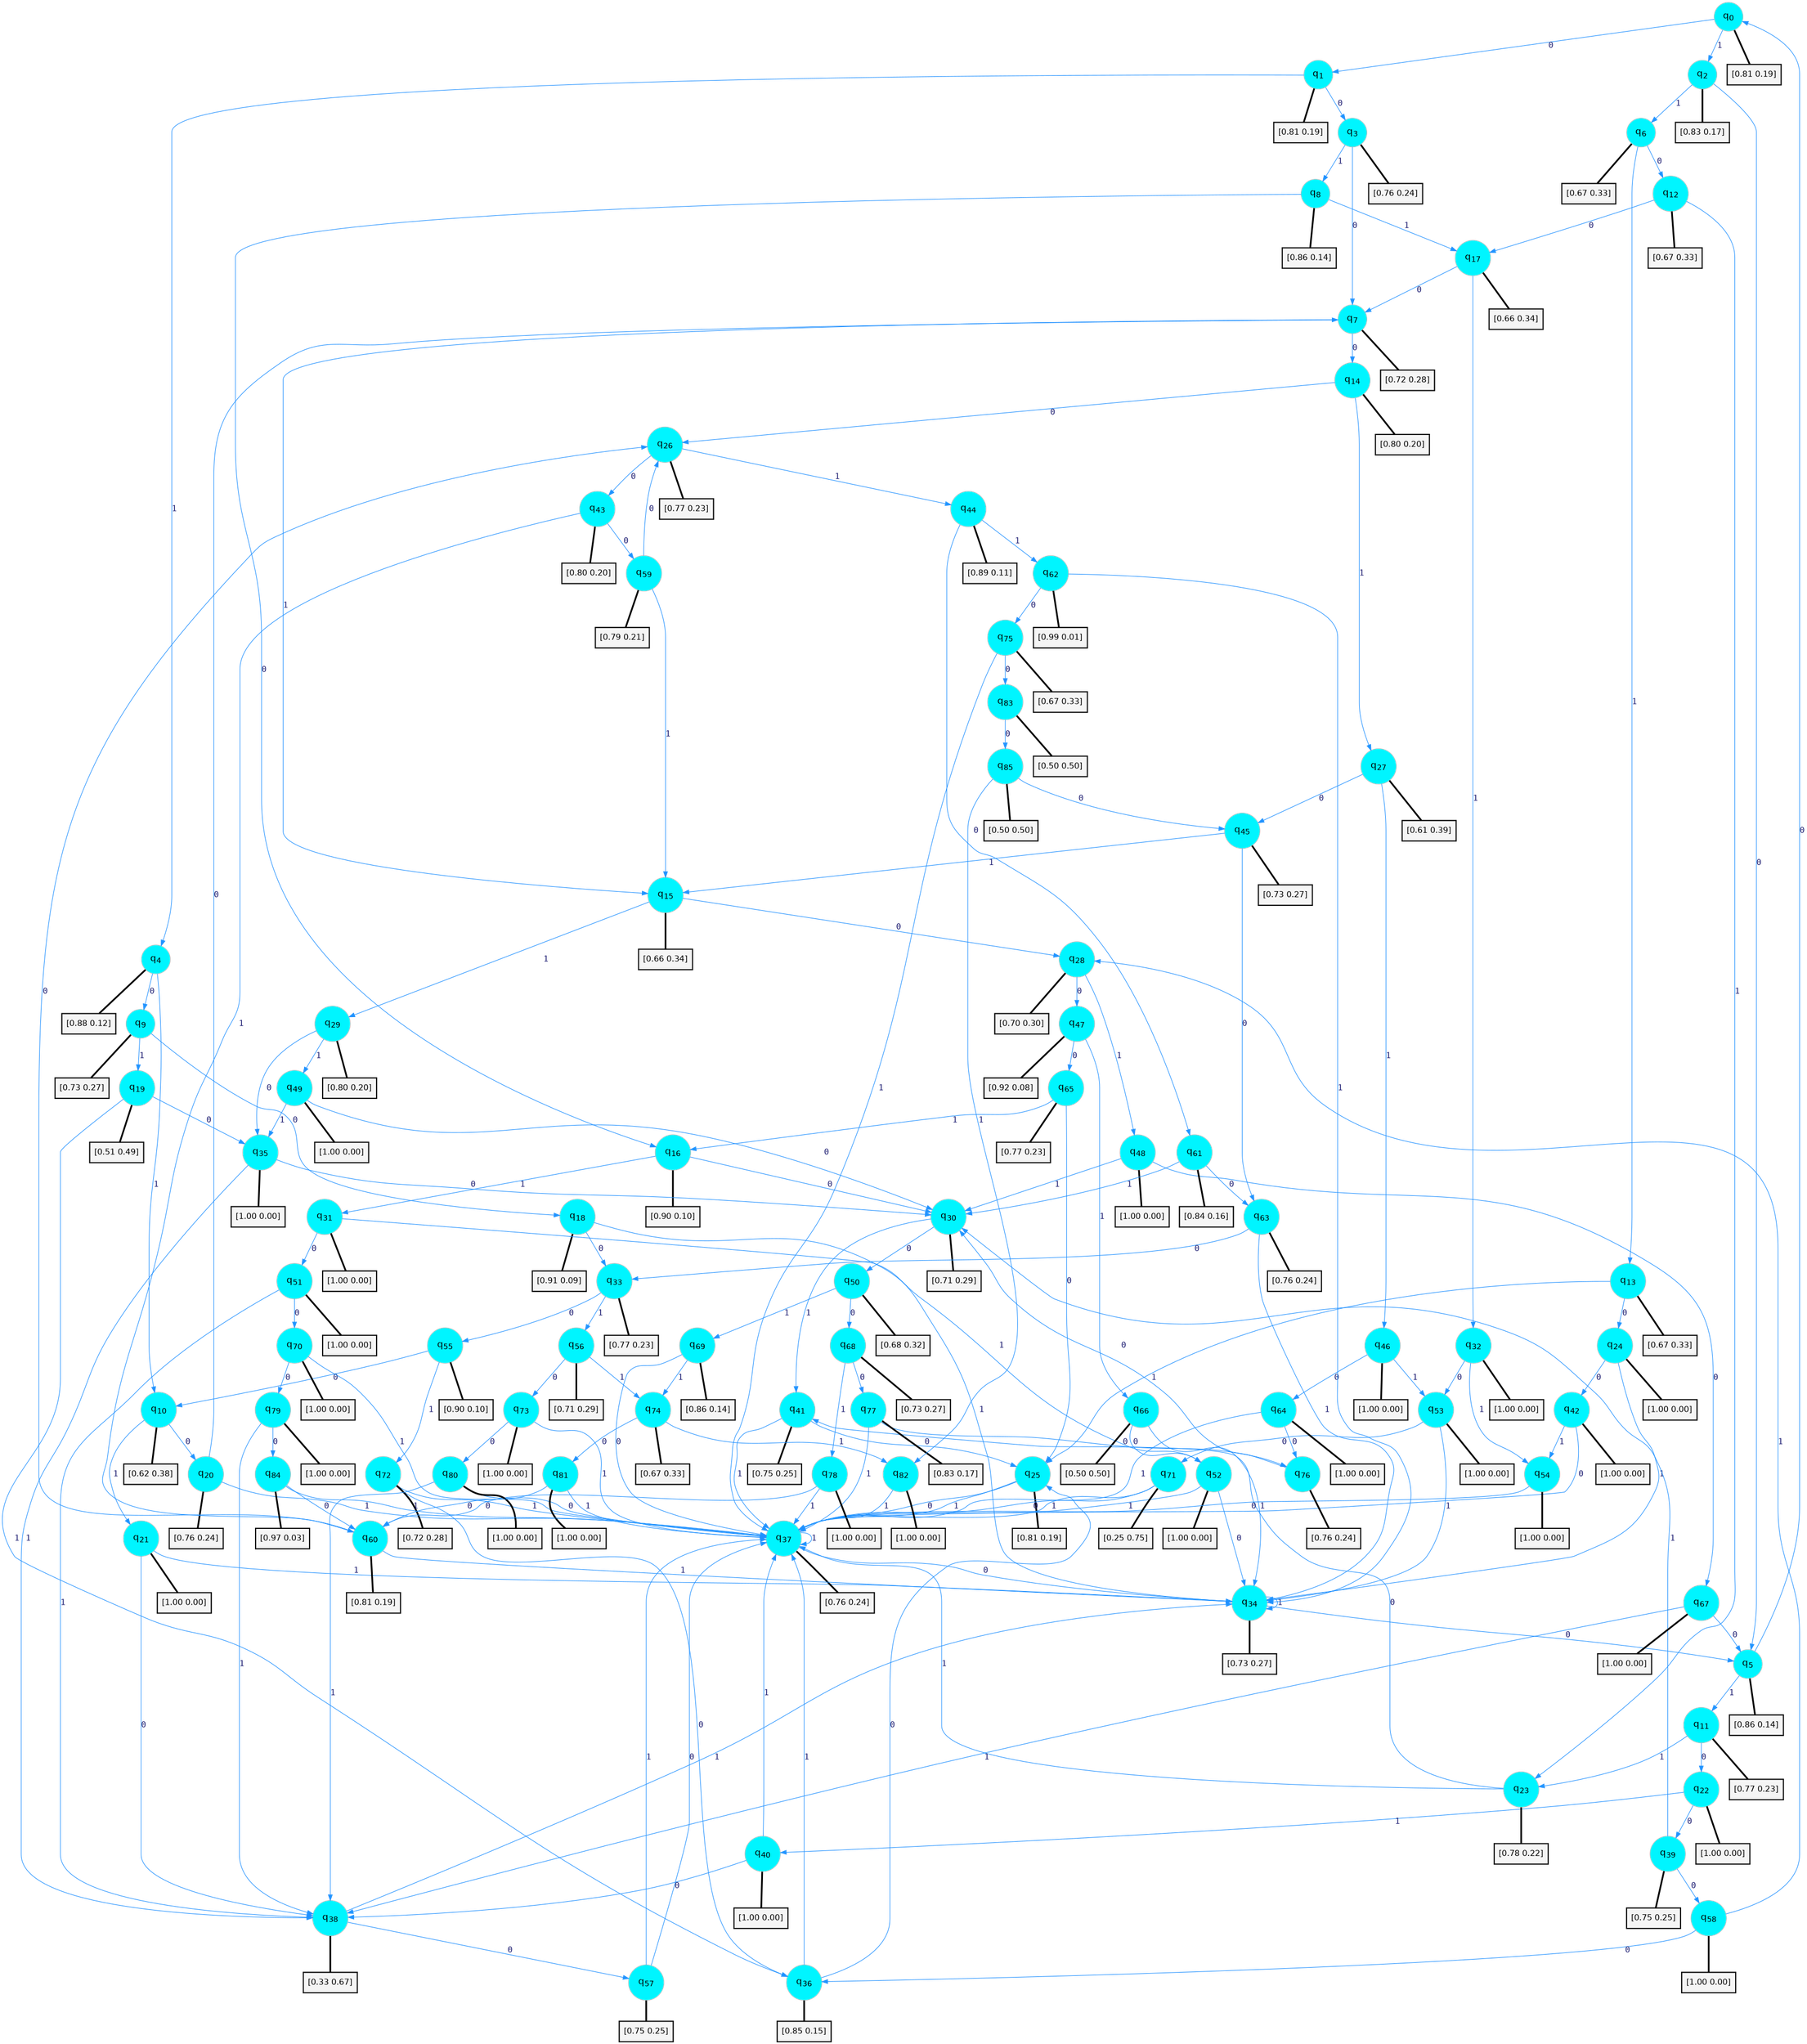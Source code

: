 digraph G {
graph [
bgcolor=transparent, dpi=300, rankdir=TD, size="40,25"];
node [
color=gray, fillcolor=turquoise1, fontcolor=black, fontname=Helvetica, fontsize=16, fontweight=bold, shape=circle, style=filled];
edge [
arrowsize=1, color=dodgerblue1, fontcolor=midnightblue, fontname=courier, fontweight=bold, penwidth=1, style=solid, weight=20];
0[label=<q<SUB>0</SUB>>];
1[label=<q<SUB>1</SUB>>];
2[label=<q<SUB>2</SUB>>];
3[label=<q<SUB>3</SUB>>];
4[label=<q<SUB>4</SUB>>];
5[label=<q<SUB>5</SUB>>];
6[label=<q<SUB>6</SUB>>];
7[label=<q<SUB>7</SUB>>];
8[label=<q<SUB>8</SUB>>];
9[label=<q<SUB>9</SUB>>];
10[label=<q<SUB>10</SUB>>];
11[label=<q<SUB>11</SUB>>];
12[label=<q<SUB>12</SUB>>];
13[label=<q<SUB>13</SUB>>];
14[label=<q<SUB>14</SUB>>];
15[label=<q<SUB>15</SUB>>];
16[label=<q<SUB>16</SUB>>];
17[label=<q<SUB>17</SUB>>];
18[label=<q<SUB>18</SUB>>];
19[label=<q<SUB>19</SUB>>];
20[label=<q<SUB>20</SUB>>];
21[label=<q<SUB>21</SUB>>];
22[label=<q<SUB>22</SUB>>];
23[label=<q<SUB>23</SUB>>];
24[label=<q<SUB>24</SUB>>];
25[label=<q<SUB>25</SUB>>];
26[label=<q<SUB>26</SUB>>];
27[label=<q<SUB>27</SUB>>];
28[label=<q<SUB>28</SUB>>];
29[label=<q<SUB>29</SUB>>];
30[label=<q<SUB>30</SUB>>];
31[label=<q<SUB>31</SUB>>];
32[label=<q<SUB>32</SUB>>];
33[label=<q<SUB>33</SUB>>];
34[label=<q<SUB>34</SUB>>];
35[label=<q<SUB>35</SUB>>];
36[label=<q<SUB>36</SUB>>];
37[label=<q<SUB>37</SUB>>];
38[label=<q<SUB>38</SUB>>];
39[label=<q<SUB>39</SUB>>];
40[label=<q<SUB>40</SUB>>];
41[label=<q<SUB>41</SUB>>];
42[label=<q<SUB>42</SUB>>];
43[label=<q<SUB>43</SUB>>];
44[label=<q<SUB>44</SUB>>];
45[label=<q<SUB>45</SUB>>];
46[label=<q<SUB>46</SUB>>];
47[label=<q<SUB>47</SUB>>];
48[label=<q<SUB>48</SUB>>];
49[label=<q<SUB>49</SUB>>];
50[label=<q<SUB>50</SUB>>];
51[label=<q<SUB>51</SUB>>];
52[label=<q<SUB>52</SUB>>];
53[label=<q<SUB>53</SUB>>];
54[label=<q<SUB>54</SUB>>];
55[label=<q<SUB>55</SUB>>];
56[label=<q<SUB>56</SUB>>];
57[label=<q<SUB>57</SUB>>];
58[label=<q<SUB>58</SUB>>];
59[label=<q<SUB>59</SUB>>];
60[label=<q<SUB>60</SUB>>];
61[label=<q<SUB>61</SUB>>];
62[label=<q<SUB>62</SUB>>];
63[label=<q<SUB>63</SUB>>];
64[label=<q<SUB>64</SUB>>];
65[label=<q<SUB>65</SUB>>];
66[label=<q<SUB>66</SUB>>];
67[label=<q<SUB>67</SUB>>];
68[label=<q<SUB>68</SUB>>];
69[label=<q<SUB>69</SUB>>];
70[label=<q<SUB>70</SUB>>];
71[label=<q<SUB>71</SUB>>];
72[label=<q<SUB>72</SUB>>];
73[label=<q<SUB>73</SUB>>];
74[label=<q<SUB>74</SUB>>];
75[label=<q<SUB>75</SUB>>];
76[label=<q<SUB>76</SUB>>];
77[label=<q<SUB>77</SUB>>];
78[label=<q<SUB>78</SUB>>];
79[label=<q<SUB>79</SUB>>];
80[label=<q<SUB>80</SUB>>];
81[label=<q<SUB>81</SUB>>];
82[label=<q<SUB>82</SUB>>];
83[label=<q<SUB>83</SUB>>];
84[label=<q<SUB>84</SUB>>];
85[label=<q<SUB>85</SUB>>];
86[label="[0.81 0.19]", shape=box,fontcolor=black, fontname=Helvetica, fontsize=14, penwidth=2, fillcolor=whitesmoke,color=black];
87[label="[0.81 0.19]", shape=box,fontcolor=black, fontname=Helvetica, fontsize=14, penwidth=2, fillcolor=whitesmoke,color=black];
88[label="[0.83 0.17]", shape=box,fontcolor=black, fontname=Helvetica, fontsize=14, penwidth=2, fillcolor=whitesmoke,color=black];
89[label="[0.76 0.24]", shape=box,fontcolor=black, fontname=Helvetica, fontsize=14, penwidth=2, fillcolor=whitesmoke,color=black];
90[label="[0.88 0.12]", shape=box,fontcolor=black, fontname=Helvetica, fontsize=14, penwidth=2, fillcolor=whitesmoke,color=black];
91[label="[0.86 0.14]", shape=box,fontcolor=black, fontname=Helvetica, fontsize=14, penwidth=2, fillcolor=whitesmoke,color=black];
92[label="[0.67 0.33]", shape=box,fontcolor=black, fontname=Helvetica, fontsize=14, penwidth=2, fillcolor=whitesmoke,color=black];
93[label="[0.72 0.28]", shape=box,fontcolor=black, fontname=Helvetica, fontsize=14, penwidth=2, fillcolor=whitesmoke,color=black];
94[label="[0.86 0.14]", shape=box,fontcolor=black, fontname=Helvetica, fontsize=14, penwidth=2, fillcolor=whitesmoke,color=black];
95[label="[0.73 0.27]", shape=box,fontcolor=black, fontname=Helvetica, fontsize=14, penwidth=2, fillcolor=whitesmoke,color=black];
96[label="[0.62 0.38]", shape=box,fontcolor=black, fontname=Helvetica, fontsize=14, penwidth=2, fillcolor=whitesmoke,color=black];
97[label="[0.77 0.23]", shape=box,fontcolor=black, fontname=Helvetica, fontsize=14, penwidth=2, fillcolor=whitesmoke,color=black];
98[label="[0.67 0.33]", shape=box,fontcolor=black, fontname=Helvetica, fontsize=14, penwidth=2, fillcolor=whitesmoke,color=black];
99[label="[0.67 0.33]", shape=box,fontcolor=black, fontname=Helvetica, fontsize=14, penwidth=2, fillcolor=whitesmoke,color=black];
100[label="[0.80 0.20]", shape=box,fontcolor=black, fontname=Helvetica, fontsize=14, penwidth=2, fillcolor=whitesmoke,color=black];
101[label="[0.66 0.34]", shape=box,fontcolor=black, fontname=Helvetica, fontsize=14, penwidth=2, fillcolor=whitesmoke,color=black];
102[label="[0.90 0.10]", shape=box,fontcolor=black, fontname=Helvetica, fontsize=14, penwidth=2, fillcolor=whitesmoke,color=black];
103[label="[0.66 0.34]", shape=box,fontcolor=black, fontname=Helvetica, fontsize=14, penwidth=2, fillcolor=whitesmoke,color=black];
104[label="[0.91 0.09]", shape=box,fontcolor=black, fontname=Helvetica, fontsize=14, penwidth=2, fillcolor=whitesmoke,color=black];
105[label="[0.51 0.49]", shape=box,fontcolor=black, fontname=Helvetica, fontsize=14, penwidth=2, fillcolor=whitesmoke,color=black];
106[label="[0.76 0.24]", shape=box,fontcolor=black, fontname=Helvetica, fontsize=14, penwidth=2, fillcolor=whitesmoke,color=black];
107[label="[1.00 0.00]", shape=box,fontcolor=black, fontname=Helvetica, fontsize=14, penwidth=2, fillcolor=whitesmoke,color=black];
108[label="[1.00 0.00]", shape=box,fontcolor=black, fontname=Helvetica, fontsize=14, penwidth=2, fillcolor=whitesmoke,color=black];
109[label="[0.78 0.22]", shape=box,fontcolor=black, fontname=Helvetica, fontsize=14, penwidth=2, fillcolor=whitesmoke,color=black];
110[label="[1.00 0.00]", shape=box,fontcolor=black, fontname=Helvetica, fontsize=14, penwidth=2, fillcolor=whitesmoke,color=black];
111[label="[0.81 0.19]", shape=box,fontcolor=black, fontname=Helvetica, fontsize=14, penwidth=2, fillcolor=whitesmoke,color=black];
112[label="[0.77 0.23]", shape=box,fontcolor=black, fontname=Helvetica, fontsize=14, penwidth=2, fillcolor=whitesmoke,color=black];
113[label="[0.61 0.39]", shape=box,fontcolor=black, fontname=Helvetica, fontsize=14, penwidth=2, fillcolor=whitesmoke,color=black];
114[label="[0.70 0.30]", shape=box,fontcolor=black, fontname=Helvetica, fontsize=14, penwidth=2, fillcolor=whitesmoke,color=black];
115[label="[0.80 0.20]", shape=box,fontcolor=black, fontname=Helvetica, fontsize=14, penwidth=2, fillcolor=whitesmoke,color=black];
116[label="[0.71 0.29]", shape=box,fontcolor=black, fontname=Helvetica, fontsize=14, penwidth=2, fillcolor=whitesmoke,color=black];
117[label="[1.00 0.00]", shape=box,fontcolor=black, fontname=Helvetica, fontsize=14, penwidth=2, fillcolor=whitesmoke,color=black];
118[label="[1.00 0.00]", shape=box,fontcolor=black, fontname=Helvetica, fontsize=14, penwidth=2, fillcolor=whitesmoke,color=black];
119[label="[0.77 0.23]", shape=box,fontcolor=black, fontname=Helvetica, fontsize=14, penwidth=2, fillcolor=whitesmoke,color=black];
120[label="[0.73 0.27]", shape=box,fontcolor=black, fontname=Helvetica, fontsize=14, penwidth=2, fillcolor=whitesmoke,color=black];
121[label="[1.00 0.00]", shape=box,fontcolor=black, fontname=Helvetica, fontsize=14, penwidth=2, fillcolor=whitesmoke,color=black];
122[label="[0.85 0.15]", shape=box,fontcolor=black, fontname=Helvetica, fontsize=14, penwidth=2, fillcolor=whitesmoke,color=black];
123[label="[0.76 0.24]", shape=box,fontcolor=black, fontname=Helvetica, fontsize=14, penwidth=2, fillcolor=whitesmoke,color=black];
124[label="[0.33 0.67]", shape=box,fontcolor=black, fontname=Helvetica, fontsize=14, penwidth=2, fillcolor=whitesmoke,color=black];
125[label="[0.75 0.25]", shape=box,fontcolor=black, fontname=Helvetica, fontsize=14, penwidth=2, fillcolor=whitesmoke,color=black];
126[label="[1.00 0.00]", shape=box,fontcolor=black, fontname=Helvetica, fontsize=14, penwidth=2, fillcolor=whitesmoke,color=black];
127[label="[0.75 0.25]", shape=box,fontcolor=black, fontname=Helvetica, fontsize=14, penwidth=2, fillcolor=whitesmoke,color=black];
128[label="[1.00 0.00]", shape=box,fontcolor=black, fontname=Helvetica, fontsize=14, penwidth=2, fillcolor=whitesmoke,color=black];
129[label="[0.80 0.20]", shape=box,fontcolor=black, fontname=Helvetica, fontsize=14, penwidth=2, fillcolor=whitesmoke,color=black];
130[label="[0.89 0.11]", shape=box,fontcolor=black, fontname=Helvetica, fontsize=14, penwidth=2, fillcolor=whitesmoke,color=black];
131[label="[0.73 0.27]", shape=box,fontcolor=black, fontname=Helvetica, fontsize=14, penwidth=2, fillcolor=whitesmoke,color=black];
132[label="[1.00 0.00]", shape=box,fontcolor=black, fontname=Helvetica, fontsize=14, penwidth=2, fillcolor=whitesmoke,color=black];
133[label="[0.92 0.08]", shape=box,fontcolor=black, fontname=Helvetica, fontsize=14, penwidth=2, fillcolor=whitesmoke,color=black];
134[label="[1.00 0.00]", shape=box,fontcolor=black, fontname=Helvetica, fontsize=14, penwidth=2, fillcolor=whitesmoke,color=black];
135[label="[1.00 0.00]", shape=box,fontcolor=black, fontname=Helvetica, fontsize=14, penwidth=2, fillcolor=whitesmoke,color=black];
136[label="[0.68 0.32]", shape=box,fontcolor=black, fontname=Helvetica, fontsize=14, penwidth=2, fillcolor=whitesmoke,color=black];
137[label="[1.00 0.00]", shape=box,fontcolor=black, fontname=Helvetica, fontsize=14, penwidth=2, fillcolor=whitesmoke,color=black];
138[label="[1.00 0.00]", shape=box,fontcolor=black, fontname=Helvetica, fontsize=14, penwidth=2, fillcolor=whitesmoke,color=black];
139[label="[1.00 0.00]", shape=box,fontcolor=black, fontname=Helvetica, fontsize=14, penwidth=2, fillcolor=whitesmoke,color=black];
140[label="[1.00 0.00]", shape=box,fontcolor=black, fontname=Helvetica, fontsize=14, penwidth=2, fillcolor=whitesmoke,color=black];
141[label="[0.90 0.10]", shape=box,fontcolor=black, fontname=Helvetica, fontsize=14, penwidth=2, fillcolor=whitesmoke,color=black];
142[label="[0.71 0.29]", shape=box,fontcolor=black, fontname=Helvetica, fontsize=14, penwidth=2, fillcolor=whitesmoke,color=black];
143[label="[0.75 0.25]", shape=box,fontcolor=black, fontname=Helvetica, fontsize=14, penwidth=2, fillcolor=whitesmoke,color=black];
144[label="[1.00 0.00]", shape=box,fontcolor=black, fontname=Helvetica, fontsize=14, penwidth=2, fillcolor=whitesmoke,color=black];
145[label="[0.79 0.21]", shape=box,fontcolor=black, fontname=Helvetica, fontsize=14, penwidth=2, fillcolor=whitesmoke,color=black];
146[label="[0.81 0.19]", shape=box,fontcolor=black, fontname=Helvetica, fontsize=14, penwidth=2, fillcolor=whitesmoke,color=black];
147[label="[0.84 0.16]", shape=box,fontcolor=black, fontname=Helvetica, fontsize=14, penwidth=2, fillcolor=whitesmoke,color=black];
148[label="[0.99 0.01]", shape=box,fontcolor=black, fontname=Helvetica, fontsize=14, penwidth=2, fillcolor=whitesmoke,color=black];
149[label="[0.76 0.24]", shape=box,fontcolor=black, fontname=Helvetica, fontsize=14, penwidth=2, fillcolor=whitesmoke,color=black];
150[label="[1.00 0.00]", shape=box,fontcolor=black, fontname=Helvetica, fontsize=14, penwidth=2, fillcolor=whitesmoke,color=black];
151[label="[0.77 0.23]", shape=box,fontcolor=black, fontname=Helvetica, fontsize=14, penwidth=2, fillcolor=whitesmoke,color=black];
152[label="[0.50 0.50]", shape=box,fontcolor=black, fontname=Helvetica, fontsize=14, penwidth=2, fillcolor=whitesmoke,color=black];
153[label="[1.00 0.00]", shape=box,fontcolor=black, fontname=Helvetica, fontsize=14, penwidth=2, fillcolor=whitesmoke,color=black];
154[label="[0.73 0.27]", shape=box,fontcolor=black, fontname=Helvetica, fontsize=14, penwidth=2, fillcolor=whitesmoke,color=black];
155[label="[0.86 0.14]", shape=box,fontcolor=black, fontname=Helvetica, fontsize=14, penwidth=2, fillcolor=whitesmoke,color=black];
156[label="[1.00 0.00]", shape=box,fontcolor=black, fontname=Helvetica, fontsize=14, penwidth=2, fillcolor=whitesmoke,color=black];
157[label="[0.25 0.75]", shape=box,fontcolor=black, fontname=Helvetica, fontsize=14, penwidth=2, fillcolor=whitesmoke,color=black];
158[label="[0.72 0.28]", shape=box,fontcolor=black, fontname=Helvetica, fontsize=14, penwidth=2, fillcolor=whitesmoke,color=black];
159[label="[1.00 0.00]", shape=box,fontcolor=black, fontname=Helvetica, fontsize=14, penwidth=2, fillcolor=whitesmoke,color=black];
160[label="[0.67 0.33]", shape=box,fontcolor=black, fontname=Helvetica, fontsize=14, penwidth=2, fillcolor=whitesmoke,color=black];
161[label="[0.67 0.33]", shape=box,fontcolor=black, fontname=Helvetica, fontsize=14, penwidth=2, fillcolor=whitesmoke,color=black];
162[label="[0.76 0.24]", shape=box,fontcolor=black, fontname=Helvetica, fontsize=14, penwidth=2, fillcolor=whitesmoke,color=black];
163[label="[0.83 0.17]", shape=box,fontcolor=black, fontname=Helvetica, fontsize=14, penwidth=2, fillcolor=whitesmoke,color=black];
164[label="[1.00 0.00]", shape=box,fontcolor=black, fontname=Helvetica, fontsize=14, penwidth=2, fillcolor=whitesmoke,color=black];
165[label="[1.00 0.00]", shape=box,fontcolor=black, fontname=Helvetica, fontsize=14, penwidth=2, fillcolor=whitesmoke,color=black];
166[label="[1.00 0.00]", shape=box,fontcolor=black, fontname=Helvetica, fontsize=14, penwidth=2, fillcolor=whitesmoke,color=black];
167[label="[1.00 0.00]", shape=box,fontcolor=black, fontname=Helvetica, fontsize=14, penwidth=2, fillcolor=whitesmoke,color=black];
168[label="[1.00 0.00]", shape=box,fontcolor=black, fontname=Helvetica, fontsize=14, penwidth=2, fillcolor=whitesmoke,color=black];
169[label="[0.50 0.50]", shape=box,fontcolor=black, fontname=Helvetica, fontsize=14, penwidth=2, fillcolor=whitesmoke,color=black];
170[label="[0.97 0.03]", shape=box,fontcolor=black, fontname=Helvetica, fontsize=14, penwidth=2, fillcolor=whitesmoke,color=black];
171[label="[0.50 0.50]", shape=box,fontcolor=black, fontname=Helvetica, fontsize=14, penwidth=2, fillcolor=whitesmoke,color=black];
0->1 [label=0];
0->2 [label=1];
0->86 [arrowhead=none, penwidth=3,color=black];
1->3 [label=0];
1->4 [label=1];
1->87 [arrowhead=none, penwidth=3,color=black];
2->5 [label=0];
2->6 [label=1];
2->88 [arrowhead=none, penwidth=3,color=black];
3->7 [label=0];
3->8 [label=1];
3->89 [arrowhead=none, penwidth=3,color=black];
4->9 [label=0];
4->10 [label=1];
4->90 [arrowhead=none, penwidth=3,color=black];
5->0 [label=0];
5->11 [label=1];
5->91 [arrowhead=none, penwidth=3,color=black];
6->12 [label=0];
6->13 [label=1];
6->92 [arrowhead=none, penwidth=3,color=black];
7->14 [label=0];
7->15 [label=1];
7->93 [arrowhead=none, penwidth=3,color=black];
8->16 [label=0];
8->17 [label=1];
8->94 [arrowhead=none, penwidth=3,color=black];
9->18 [label=0];
9->19 [label=1];
9->95 [arrowhead=none, penwidth=3,color=black];
10->20 [label=0];
10->21 [label=1];
10->96 [arrowhead=none, penwidth=3,color=black];
11->22 [label=0];
11->23 [label=1];
11->97 [arrowhead=none, penwidth=3,color=black];
12->17 [label=0];
12->23 [label=1];
12->98 [arrowhead=none, penwidth=3,color=black];
13->24 [label=0];
13->25 [label=1];
13->99 [arrowhead=none, penwidth=3,color=black];
14->26 [label=0];
14->27 [label=1];
14->100 [arrowhead=none, penwidth=3,color=black];
15->28 [label=0];
15->29 [label=1];
15->101 [arrowhead=none, penwidth=3,color=black];
16->30 [label=0];
16->31 [label=1];
16->102 [arrowhead=none, penwidth=3,color=black];
17->7 [label=0];
17->32 [label=1];
17->103 [arrowhead=none, penwidth=3,color=black];
18->33 [label=0];
18->34 [label=1];
18->104 [arrowhead=none, penwidth=3,color=black];
19->35 [label=0];
19->36 [label=1];
19->105 [arrowhead=none, penwidth=3,color=black];
20->7 [label=0];
20->37 [label=1];
20->106 [arrowhead=none, penwidth=3,color=black];
21->38 [label=0];
21->34 [label=1];
21->107 [arrowhead=none, penwidth=3,color=black];
22->39 [label=0];
22->40 [label=1];
22->108 [arrowhead=none, penwidth=3,color=black];
23->41 [label=0];
23->37 [label=1];
23->109 [arrowhead=none, penwidth=3,color=black];
24->42 [label=0];
24->34 [label=1];
24->110 [arrowhead=none, penwidth=3,color=black];
25->37 [label=0];
25->37 [label=1];
25->111 [arrowhead=none, penwidth=3,color=black];
26->43 [label=0];
26->44 [label=1];
26->112 [arrowhead=none, penwidth=3,color=black];
27->45 [label=0];
27->46 [label=1];
27->113 [arrowhead=none, penwidth=3,color=black];
28->47 [label=0];
28->48 [label=1];
28->114 [arrowhead=none, penwidth=3,color=black];
29->35 [label=0];
29->49 [label=1];
29->115 [arrowhead=none, penwidth=3,color=black];
30->50 [label=0];
30->41 [label=1];
30->116 [arrowhead=none, penwidth=3,color=black];
31->51 [label=0];
31->52 [label=1];
31->117 [arrowhead=none, penwidth=3,color=black];
32->53 [label=0];
32->54 [label=1];
32->118 [arrowhead=none, penwidth=3,color=black];
33->55 [label=0];
33->56 [label=1];
33->119 [arrowhead=none, penwidth=3,color=black];
34->5 [label=0];
34->34 [label=1];
34->120 [arrowhead=none, penwidth=3,color=black];
35->30 [label=0];
35->38 [label=1];
35->121 [arrowhead=none, penwidth=3,color=black];
36->25 [label=0];
36->37 [label=1];
36->122 [arrowhead=none, penwidth=3,color=black];
37->34 [label=0];
37->37 [label=1];
37->123 [arrowhead=none, penwidth=3,color=black];
38->57 [label=0];
38->34 [label=1];
38->124 [arrowhead=none, penwidth=3,color=black];
39->58 [label=0];
39->30 [label=1];
39->125 [arrowhead=none, penwidth=3,color=black];
40->38 [label=0];
40->37 [label=1];
40->126 [arrowhead=none, penwidth=3,color=black];
41->25 [label=0];
41->37 [label=1];
41->127 [arrowhead=none, penwidth=3,color=black];
42->37 [label=0];
42->54 [label=1];
42->128 [arrowhead=none, penwidth=3,color=black];
43->59 [label=0];
43->60 [label=1];
43->129 [arrowhead=none, penwidth=3,color=black];
44->61 [label=0];
44->62 [label=1];
44->130 [arrowhead=none, penwidth=3,color=black];
45->63 [label=0];
45->15 [label=1];
45->131 [arrowhead=none, penwidth=3,color=black];
46->64 [label=0];
46->53 [label=1];
46->132 [arrowhead=none, penwidth=3,color=black];
47->65 [label=0];
47->66 [label=1];
47->133 [arrowhead=none, penwidth=3,color=black];
48->67 [label=0];
48->30 [label=1];
48->134 [arrowhead=none, penwidth=3,color=black];
49->30 [label=0];
49->35 [label=1];
49->135 [arrowhead=none, penwidth=3,color=black];
50->68 [label=0];
50->69 [label=1];
50->136 [arrowhead=none, penwidth=3,color=black];
51->70 [label=0];
51->38 [label=1];
51->137 [arrowhead=none, penwidth=3,color=black];
52->34 [label=0];
52->37 [label=1];
52->138 [arrowhead=none, penwidth=3,color=black];
53->71 [label=0];
53->34 [label=1];
53->139 [arrowhead=none, penwidth=3,color=black];
54->37 [label=0];
54->140 [arrowhead=none, penwidth=3,color=black];
55->10 [label=0];
55->72 [label=1];
55->141 [arrowhead=none, penwidth=3,color=black];
56->73 [label=0];
56->74 [label=1];
56->142 [arrowhead=none, penwidth=3,color=black];
57->37 [label=0];
57->37 [label=1];
57->143 [arrowhead=none, penwidth=3,color=black];
58->36 [label=0];
58->28 [label=1];
58->144 [arrowhead=none, penwidth=3,color=black];
59->26 [label=0];
59->15 [label=1];
59->145 [arrowhead=none, penwidth=3,color=black];
60->26 [label=0];
60->34 [label=1];
60->146 [arrowhead=none, penwidth=3,color=black];
61->63 [label=0];
61->30 [label=1];
61->147 [arrowhead=none, penwidth=3,color=black];
62->75 [label=0];
62->34 [label=1];
62->148 [arrowhead=none, penwidth=3,color=black];
63->33 [label=0];
63->34 [label=1];
63->149 [arrowhead=none, penwidth=3,color=black];
64->76 [label=0];
64->37 [label=1];
64->150 [arrowhead=none, penwidth=3,color=black];
65->25 [label=0];
65->16 [label=1];
65->151 [arrowhead=none, penwidth=3,color=black];
66->52 [label=0];
66->34 [label=1];
66->152 [arrowhead=none, penwidth=3,color=black];
67->5 [label=0];
67->38 [label=1];
67->153 [arrowhead=none, penwidth=3,color=black];
68->77 [label=0];
68->78 [label=1];
68->154 [arrowhead=none, penwidth=3,color=black];
69->37 [label=0];
69->74 [label=1];
69->155 [arrowhead=none, penwidth=3,color=black];
70->79 [label=0];
70->37 [label=1];
70->156 [arrowhead=none, penwidth=3,color=black];
71->37 [label=0];
71->37 [label=1];
71->157 [arrowhead=none, penwidth=3,color=black];
72->36 [label=0];
72->37 [label=1];
72->158 [arrowhead=none, penwidth=3,color=black];
73->80 [label=0];
73->37 [label=1];
73->159 [arrowhead=none, penwidth=3,color=black];
74->81 [label=0];
74->82 [label=1];
74->160 [arrowhead=none, penwidth=3,color=black];
75->83 [label=0];
75->37 [label=1];
75->161 [arrowhead=none, penwidth=3,color=black];
76->30 [label=0];
76->162 [arrowhead=none, penwidth=3,color=black];
77->76 [label=0];
77->37 [label=1];
77->163 [arrowhead=none, penwidth=3,color=black];
78->60 [label=0];
78->37 [label=1];
78->164 [arrowhead=none, penwidth=3,color=black];
79->84 [label=0];
79->38 [label=1];
79->165 [arrowhead=none, penwidth=3,color=black];
80->37 [label=0];
80->38 [label=1];
80->166 [arrowhead=none, penwidth=3,color=black];
81->60 [label=0];
81->37 [label=1];
81->167 [arrowhead=none, penwidth=3,color=black];
82->37 [label=1];
82->168 [arrowhead=none, penwidth=3,color=black];
83->85 [label=0];
83->169 [arrowhead=none, penwidth=3,color=black];
84->60 [label=0];
84->37 [label=1];
84->170 [arrowhead=none, penwidth=3,color=black];
85->45 [label=0];
85->82 [label=1];
85->171 [arrowhead=none, penwidth=3,color=black];
}

